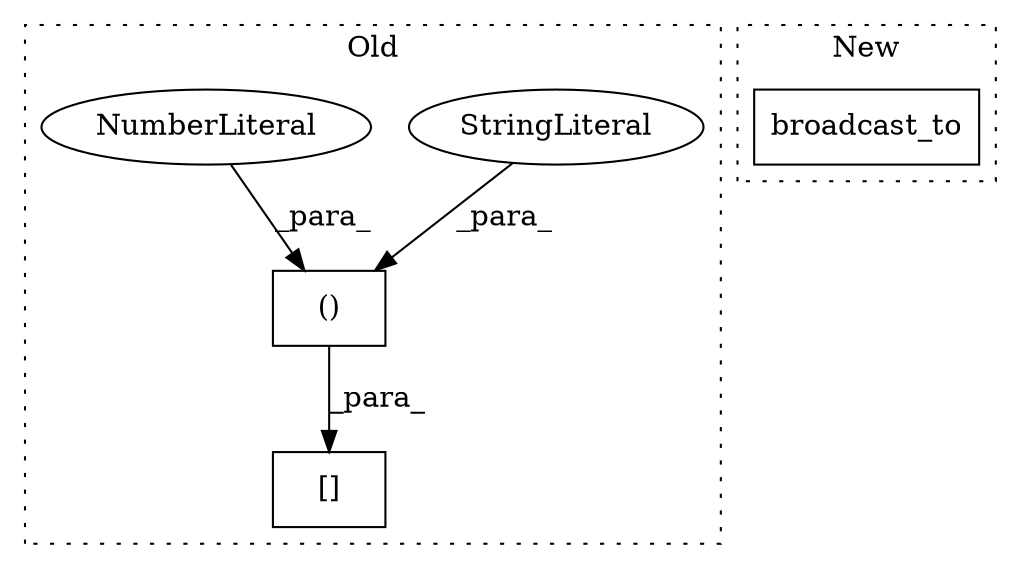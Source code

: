 digraph G {
subgraph cluster0 {
1 [label="[]" a="2" s="16624,16671" l="17,2" shape="box"];
3 [label="()" a="106" s="16641" l="30" shape="box"];
4 [label="StringLiteral" a="45" s="16655" l="16" shape="ellipse"];
5 [label="NumberLiteral" a="34" s="16641" l="1" shape="ellipse"];
label = "Old";
style="dotted";
}
subgraph cluster1 {
2 [label="broadcast_to" a="32" s="17061,17100" l="13,1" shape="box"];
label = "New";
style="dotted";
}
3 -> 1 [label="_para_"];
4 -> 3 [label="_para_"];
5 -> 3 [label="_para_"];
}
